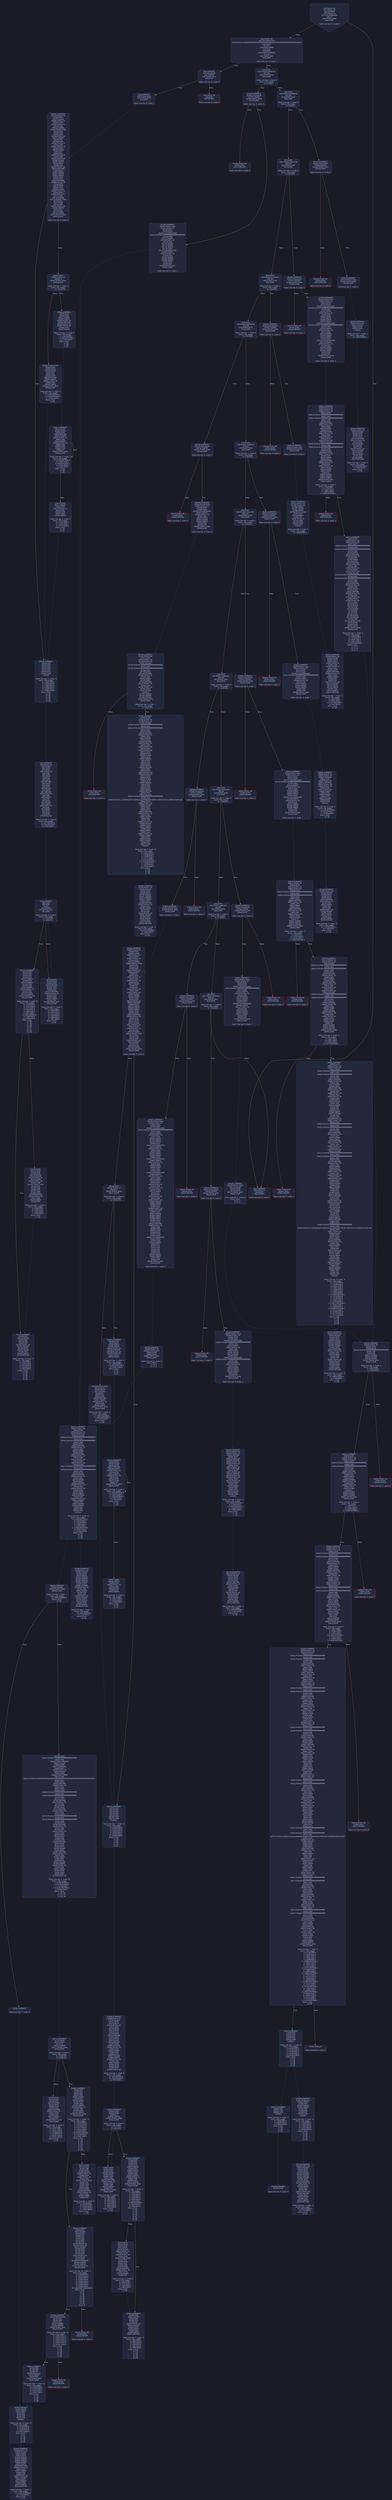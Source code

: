 digraph G {
    node [shape=box, style="filled, rounded", color="#565f89", fontcolor="#c0caf5", fontname="Helvetica", fillcolor="#24283b"];
    edge [color="#414868", fontcolor="#c0caf5", fontname="Helvetica"];
    bgcolor="#1a1b26";
    0 [ label = "[00] PUSH1 60
[02] PUSH1 40
[04] MSTORE
[05] PUSH1 04
[07] CALLDATASIZE
[08] LT
[09] PUSH2 00ba
[0c] JUMPI

Stack size req: 0, sizeΔ: 0
" shape = invhouse]
    1 [ label = "[0d] PUSH1 00
[0f] CALLDATALOAD
[10] PUSH29 0100000000000000000000000000000000000000000000000000000000
[2e] SWAP1
[2f] DIV
[30] PUSH4 ffffffff
[35] AND
[36] DUP1
[37] PUSH4 06fdde03
[3c] EQ
[3d] PUSH2 00bf
[40] JUMPI

Stack size req: 0, sizeΔ: 1
"]
    2 [ label = "[41] DUP1
[42] PUSH4 095ea7b3
[47] EQ
[48] PUSH2 014d
[4b] JUMPI

Stack size req: 1, sizeΔ: 0
Entry->Op usage:
	0->71:EQ:1
"]
    3 [ label = "[4c] DUP1
[4d] PUSH4 18160ddd
[52] EQ
[53] PUSH2 01a7
[56] JUMPI

Stack size req: 1, sizeΔ: 0
Entry->Op usage:
	0->82:EQ:1
"]
    4 [ label = "[57] DUP1
[58] PUSH4 23b872dd
[5d] EQ
[5e] PUSH2 01d0
[61] JUMPI

Stack size req: 1, sizeΔ: 0
Entry->Op usage:
	0->93:EQ:1
"]
    5 [ label = "[62] DUP1
[63] PUSH4 313ce567
[68] EQ
[69] PUSH2 0249
[6c] JUMPI

Stack size req: 1, sizeΔ: 0
Entry->Op usage:
	0->104:EQ:1
"]
    6 [ label = "[6d] DUP1
[6e] PUSH4 42966c68
[73] EQ
[74] PUSH2 0278
[77] JUMPI

Stack size req: 1, sizeΔ: 0
Entry->Op usage:
	0->115:EQ:1
"]
    7 [ label = "[78] DUP1
[79] PUSH4 70a08231
[7e] EQ
[7f] PUSH2 02b3
[82] JUMPI

Stack size req: 1, sizeΔ: 0
Entry->Op usage:
	0->126:EQ:1
"]
    8 [ label = "[83] DUP1
[84] PUSH4 79cc6790
[89] EQ
[8a] PUSH2 0300
[8d] JUMPI

Stack size req: 1, sizeΔ: 0
Entry->Op usage:
	0->137:EQ:1
"]
    9 [ label = "[8e] DUP1
[8f] PUSH4 95d89b41
[94] EQ
[95] PUSH2 035a
[98] JUMPI

Stack size req: 1, sizeΔ: 0
Entry->Op usage:
	0->148:EQ:1
"]
    10 [ label = "[99] DUP1
[9a] PUSH4 a9059cbb
[9f] EQ
[a0] PUSH2 03e8
[a3] JUMPI

Stack size req: 1, sizeΔ: 0
Entry->Op usage:
	0->159:EQ:1
"]
    11 [ label = "[a4] DUP1
[a5] PUSH4 cae9ca51
[aa] EQ
[ab] PUSH2 042a
[ae] JUMPI

Stack size req: 1, sizeΔ: 0
Entry->Op usage:
	0->170:EQ:1
"]
    12 [ label = "[af] DUP1
[b0] PUSH4 dd62ed3e
[b5] EQ
[b6] PUSH2 04c7
[b9] JUMPI

Stack size req: 1, sizeΔ: 0
Entry->Op usage:
	0->181:EQ:1
"]
    13 [ label = "[ba] JUMPDEST
[bb] PUSH1 00
[bd] DUP1
[be] REVERT

Stack size req: 0, sizeΔ: 0
" color = "red"]
    14 [ label = "[bf] JUMPDEST
[c0] CALLVALUE
[c1] ISZERO
[c2] PUSH2 00ca
[c5] JUMPI

Stack size req: 0, sizeΔ: 0
"]
    15 [ label = "[c6] PUSH1 00
[c8] DUP1
[c9] REVERT

Stack size req: 0, sizeΔ: 0
" color = "red"]
    16 [ label = "[ca] JUMPDEST
[cb] PUSH2 00d2
[ce] PUSH2 0533
[d1] JUMP

Stack size req: 0, sizeΔ: 1
"]
    17 [ label = "[d2] JUMPDEST
[d3] PUSH1 40
[d5] MLOAD
[d6] DUP1
[d7] DUP1
[d8] PUSH1 20
[da] ADD
[db] DUP3
[dc] DUP2
[dd] SUB
[de] DUP3
[df] MSTORE
[e0] DUP4
[e1] DUP2
[e2] DUP2
[e3] MLOAD
[e4] DUP2
[e5] MSTORE
[e6] PUSH1 20
[e8] ADD
[e9] SWAP2
[ea] POP
[eb] DUP1
[ec] MLOAD
[ed] SWAP1
[ee] PUSH1 20
[f0] ADD
[f1] SWAP1
[f2] DUP1
[f3] DUP4
[f4] DUP4
[f5] PUSH1 00

Stack size req: 1, sizeΔ: 9
Entry->Op usage:
	0->227:MLOAD:0
	0->236:MLOAD:0
	0->240:ADD:1
"]
    18 [ label = "[f7] JUMPDEST
[f8] DUP4
[f9] DUP2
[fa] LT
[fb] ISZERO
[fc] PUSH2 0112
[ff] JUMPI

Stack size req: 4, sizeΔ: 0
Entry->Op usage:
	0->250:LT:0
	3->250:LT:1
"]
    19 [ label = "[0100] DUP1
[0101] DUP3
[0102] ADD
[0103] MLOAD
[0104] DUP2
[0105] DUP5
[0106] ADD
[0107] MSTORE
[0108] PUSH1 20
[010a] DUP2
[010b] ADD
[010c] SWAP1
[010d] POP
[010e] PUSH2 00f7
[0111] JUMP

Stack size req: 3, sizeΔ: 0
Entry->Op usage:
	0->258:ADD:1
	0->262:ADD:1
	0->267:ADD:0
	0->269:POP:0
	1->258:ADD:0
	2->262:ADD:0
Entry->Exit:
	0->😵
"]
    20 [ label = "[0112] JUMPDEST
[0113] POP
[0114] POP
[0115] POP
[0116] POP
[0117] SWAP1
[0118] POP
[0119] SWAP1
[011a] DUP2
[011b] ADD
[011c] SWAP1
[011d] PUSH1 1f
[011f] AND
[0120] DUP1
[0121] ISZERO
[0122] PUSH2 013f
[0125] JUMPI

Stack size req: 7, sizeΔ: -5
Entry->Op usage:
	0->275:POP:0
	1->276:POP:0
	2->277:POP:0
	3->278:POP:0
	4->283:ADD:0
	4->287:AND:1
	4->289:ISZERO:0
	5->280:POP:0
	6->283:ADD:1
Entry->Exit:
	0->😵
	1->😵
	2->😵
	3->😵
	4->0
	5->😵
	6->😵
"]
    21 [ label = "[0126] DUP1
[0127] DUP3
[0128] SUB
[0129] DUP1
[012a] MLOAD
[012b] PUSH1 01
[012d] DUP4
[012e] PUSH1 20
[0130] SUB
[0131] PUSH2 0100
[0134] EXP
[0135] SUB
[0136] NOT
[0137] AND
[0138] DUP2
[0139] MSTORE
[013a] PUSH1 20
[013c] ADD
[013d] SWAP2
[013e] POP

Stack size req: 2, sizeΔ: 0
Entry->Op usage:
	0->296:SUB:1
	0->304:SUB:1
	1->296:SUB:0
	1->318:POP:0
Entry->Exit:
	1->😵
"]
    22 [ label = "[013f] JUMPDEST
[0140] POP
[0141] SWAP3
[0142] POP
[0143] POP
[0144] POP
[0145] PUSH1 40
[0147] MLOAD
[0148] DUP1
[0149] SWAP2
[014a] SUB
[014b] SWAP1
[014c] RETURN

Stack size req: 5, sizeΔ: -5
Entry->Op usage:
	0->320:POP:0
	1->330:SUB:0
	2->323:POP:0
	3->324:POP:0
	4->322:POP:0
Entry->Exit:
	0->😵
	1->😵
	2->😵
	3->😵
	4->😵
" color = "darkblue"]
    23 [ label = "[014d] JUMPDEST
[014e] CALLVALUE
[014f] ISZERO
[0150] PUSH2 0158
[0153] JUMPI

Stack size req: 0, sizeΔ: 0
"]
    24 [ label = "[0154] PUSH1 00
[0156] DUP1
[0157] REVERT

Stack size req: 0, sizeΔ: 0
" color = "red"]
    25 [ label = "[0158] JUMPDEST
[0159] PUSH2 018d
[015c] PUSH1 04
[015e] DUP1
[015f] DUP1
[0160] CALLDATALOAD
[0161] PUSH20 ffffffffffffffffffffffffffffffffffffffff
[0176] AND
[0177] SWAP1
[0178] PUSH1 20
[017a] ADD
[017b] SWAP1
[017c] SWAP2
[017d] SWAP1
[017e] DUP1
[017f] CALLDATALOAD
[0180] SWAP1
[0181] PUSH1 20
[0183] ADD
[0184] SWAP1
[0185] SWAP2
[0186] SWAP1
[0187] POP
[0188] POP
[0189] PUSH2 05d1
[018c] JUMP

Stack size req: 0, sizeΔ: 3
"]
    26 [ label = "[018d] JUMPDEST
[018e] PUSH1 40
[0190] MLOAD
[0191] DUP1
[0192] DUP3
[0193] ISZERO
[0194] ISZERO
[0195] ISZERO
[0196] ISZERO
[0197] DUP2
[0198] MSTORE
[0199] PUSH1 20
[019b] ADD
[019c] SWAP2
[019d] POP
[019e] POP
[019f] PUSH1 40
[01a1] MLOAD
[01a2] DUP1
[01a3] SWAP2
[01a4] SUB
[01a5] SWAP1
[01a6] RETURN

Stack size req: 1, sizeΔ: -1
Entry->Op usage:
	0->403:ISZERO:0
	0->413:POP:0
Entry->Exit:
	0->😵
" color = "darkblue"]
    27 [ label = "[01a7] JUMPDEST
[01a8] CALLVALUE
[01a9] ISZERO
[01aa] PUSH2 01b2
[01ad] JUMPI

Stack size req: 0, sizeΔ: 0
"]
    28 [ label = "[01ae] PUSH1 00
[01b0] DUP1
[01b1] REVERT

Stack size req: 0, sizeΔ: 0
" color = "red"]
    29 [ label = "[01b2] JUMPDEST
[01b3] PUSH2 01ba
[01b6] PUSH2 065e
[01b9] JUMP

Stack size req: 0, sizeΔ: 1
"]
    30 [ label = "[01ba] JUMPDEST
[01bb] PUSH1 40
[01bd] MLOAD
[01be] DUP1
[01bf] DUP3
[01c0] DUP2
[01c1] MSTORE
[01c2] PUSH1 20
[01c4] ADD
[01c5] SWAP2
[01c6] POP
[01c7] POP
[01c8] PUSH1 40
[01ca] MLOAD
[01cb] DUP1
[01cc] SWAP2
[01cd] SUB
[01ce] SWAP1
[01cf] RETURN

Stack size req: 1, sizeΔ: -1
Entry->Op usage:
	0->449:MSTORE:1
	0->454:POP:0
Entry->Exit:
	0->😵
" color = "darkblue"]
    31 [ label = "[01d0] JUMPDEST
[01d1] CALLVALUE
[01d2] ISZERO
[01d3] PUSH2 01db
[01d6] JUMPI

Stack size req: 0, sizeΔ: 0
"]
    32 [ label = "[01d7] PUSH1 00
[01d9] DUP1
[01da] REVERT

Stack size req: 0, sizeΔ: 0
" color = "red"]
    33 [ label = "[01db] JUMPDEST
[01dc] PUSH2 022f
[01df] PUSH1 04
[01e1] DUP1
[01e2] DUP1
[01e3] CALLDATALOAD
[01e4] PUSH20 ffffffffffffffffffffffffffffffffffffffff
[01f9] AND
[01fa] SWAP1
[01fb] PUSH1 20
[01fd] ADD
[01fe] SWAP1
[01ff] SWAP2
[0200] SWAP1
[0201] DUP1
[0202] CALLDATALOAD
[0203] PUSH20 ffffffffffffffffffffffffffffffffffffffff
[0218] AND
[0219] SWAP1
[021a] PUSH1 20
[021c] ADD
[021d] SWAP1
[021e] SWAP2
[021f] SWAP1
[0220] DUP1
[0221] CALLDATALOAD
[0222] SWAP1
[0223] PUSH1 20
[0225] ADD
[0226] SWAP1
[0227] SWAP2
[0228] SWAP1
[0229] POP
[022a] POP
[022b] PUSH2 0664
[022e] JUMP

Stack size req: 0, sizeΔ: 4
"]
    34 [ label = "[022f] JUMPDEST
[0230] PUSH1 40
[0232] MLOAD
[0233] DUP1
[0234] DUP3
[0235] ISZERO
[0236] ISZERO
[0237] ISZERO
[0238] ISZERO
[0239] DUP2
[023a] MSTORE
[023b] PUSH1 20
[023d] ADD
[023e] SWAP2
[023f] POP
[0240] POP
[0241] PUSH1 40
[0243] MLOAD
[0244] DUP1
[0245] SWAP2
[0246] SUB
[0247] SWAP1
[0248] RETURN

Stack size req: 1, sizeΔ: -1
Entry->Op usage:
	0->565:ISZERO:0
	0->575:POP:0
Entry->Exit:
	0->😵
" color = "darkblue"]
    35 [ label = "[0249] JUMPDEST
[024a] CALLVALUE
[024b] ISZERO
[024c] PUSH2 0254
[024f] JUMPI

Stack size req: 0, sizeΔ: 0
"]
    36 [ label = "[0250] PUSH1 00
[0252] DUP1
[0253] REVERT

Stack size req: 0, sizeΔ: 0
" color = "red"]
    37 [ label = "[0254] JUMPDEST
[0255] PUSH2 025c
[0258] PUSH2 0791
[025b] JUMP

Stack size req: 0, sizeΔ: 1
"]
    38 [ label = "[025c] JUMPDEST
[025d] PUSH1 40
[025f] MLOAD
[0260] DUP1
[0261] DUP3
[0262] PUSH1 ff
[0264] AND
[0265] PUSH1 ff
[0267] AND
[0268] DUP2
[0269] MSTORE
[026a] PUSH1 20
[026c] ADD
[026d] SWAP2
[026e] POP
[026f] POP
[0270] PUSH1 40
[0272] MLOAD
[0273] DUP1
[0274] SWAP2
[0275] SUB
[0276] SWAP1
[0277] RETURN

Stack size req: 1, sizeΔ: -1
Entry->Op usage:
	0->612:AND:1
	0->615:AND:1
	0->617:MSTORE:1
	0->622:POP:0
Entry->Exit:
	0->😵
" color = "darkblue"]
    39 [ label = "[0278] JUMPDEST
[0279] CALLVALUE
[027a] ISZERO
[027b] PUSH2 0283
[027e] JUMPI

Stack size req: 0, sizeΔ: 0
"]
    40 [ label = "[027f] PUSH1 00
[0281] DUP1
[0282] REVERT

Stack size req: 0, sizeΔ: 0
" color = "red"]
    41 [ label = "[0283] JUMPDEST
[0284] PUSH2 0299
[0287] PUSH1 04
[0289] DUP1
[028a] DUP1
[028b] CALLDATALOAD
[028c] SWAP1
[028d] PUSH1 20
[028f] ADD
[0290] SWAP1
[0291] SWAP2
[0292] SWAP1
[0293] POP
[0294] POP
[0295] PUSH2 07a4
[0298] JUMP

Stack size req: 0, sizeΔ: 2
"]
    42 [ label = "[0299] JUMPDEST
[029a] PUSH1 40
[029c] MLOAD
[029d] DUP1
[029e] DUP3
[029f] ISZERO
[02a0] ISZERO
[02a1] ISZERO
[02a2] ISZERO
[02a3] DUP2
[02a4] MSTORE
[02a5] PUSH1 20
[02a7] ADD
[02a8] SWAP2
[02a9] POP
[02aa] POP
[02ab] PUSH1 40
[02ad] MLOAD
[02ae] DUP1
[02af] SWAP2
[02b0] SUB
[02b1] SWAP1
[02b2] RETURN

Stack size req: 1, sizeΔ: -1
Entry->Op usage:
	0->671:ISZERO:0
	0->681:POP:0
Entry->Exit:
	0->😵
" color = "darkblue"]
    43 [ label = "[02b3] JUMPDEST
[02b4] CALLVALUE
[02b5] ISZERO
[02b6] PUSH2 02be
[02b9] JUMPI

Stack size req: 0, sizeΔ: 0
"]
    44 [ label = "[02ba] PUSH1 00
[02bc] DUP1
[02bd] REVERT

Stack size req: 0, sizeΔ: 0
" color = "red"]
    45 [ label = "[02be] JUMPDEST
[02bf] PUSH2 02ea
[02c2] PUSH1 04
[02c4] DUP1
[02c5] DUP1
[02c6] CALLDATALOAD
[02c7] PUSH20 ffffffffffffffffffffffffffffffffffffffff
[02dc] AND
[02dd] SWAP1
[02de] PUSH1 20
[02e0] ADD
[02e1] SWAP1
[02e2] SWAP2
[02e3] SWAP1
[02e4] POP
[02e5] POP
[02e6] PUSH2 08a8
[02e9] JUMP

Stack size req: 0, sizeΔ: 2
"]
    46 [ label = "[02ea] JUMPDEST
[02eb] PUSH1 40
[02ed] MLOAD
[02ee] DUP1
[02ef] DUP3
[02f0] DUP2
[02f1] MSTORE
[02f2] PUSH1 20
[02f4] ADD
[02f5] SWAP2
[02f6] POP
[02f7] POP
[02f8] PUSH1 40
[02fa] MLOAD
[02fb] DUP1
[02fc] SWAP2
[02fd] SUB
[02fe] SWAP1
[02ff] RETURN

Stack size req: 1, sizeΔ: -1
Entry->Op usage:
	0->753:MSTORE:1
	0->758:POP:0
Entry->Exit:
	0->😵
" color = "darkblue"]
    47 [ label = "[0300] JUMPDEST
[0301] CALLVALUE
[0302] ISZERO
[0303] PUSH2 030b
[0306] JUMPI

Stack size req: 0, sizeΔ: 0
"]
    48 [ label = "[0307] PUSH1 00
[0309] DUP1
[030a] REVERT

Stack size req: 0, sizeΔ: 0
" color = "red"]
    49 [ label = "[030b] JUMPDEST
[030c] PUSH2 0340
[030f] PUSH1 04
[0311] DUP1
[0312] DUP1
[0313] CALLDATALOAD
[0314] PUSH20 ffffffffffffffffffffffffffffffffffffffff
[0329] AND
[032a] SWAP1
[032b] PUSH1 20
[032d] ADD
[032e] SWAP1
[032f] SWAP2
[0330] SWAP1
[0331] DUP1
[0332] CALLDATALOAD
[0333] SWAP1
[0334] PUSH1 20
[0336] ADD
[0337] SWAP1
[0338] SWAP2
[0339] SWAP1
[033a] POP
[033b] POP
[033c] PUSH2 08c0
[033f] JUMP

Stack size req: 0, sizeΔ: 3
"]
    50 [ label = "[0340] JUMPDEST
[0341] PUSH1 40
[0343] MLOAD
[0344] DUP1
[0345] DUP3
[0346] ISZERO
[0347] ISZERO
[0348] ISZERO
[0349] ISZERO
[034a] DUP2
[034b] MSTORE
[034c] PUSH1 20
[034e] ADD
[034f] SWAP2
[0350] POP
[0351] POP
[0352] PUSH1 40
[0354] MLOAD
[0355] DUP1
[0356] SWAP2
[0357] SUB
[0358] SWAP1
[0359] RETURN

Stack size req: 1, sizeΔ: -1
Entry->Op usage:
	0->838:ISZERO:0
	0->848:POP:0
Entry->Exit:
	0->😵
" color = "darkblue"]
    51 [ label = "[035a] JUMPDEST
[035b] CALLVALUE
[035c] ISZERO
[035d] PUSH2 0365
[0360] JUMPI

Stack size req: 0, sizeΔ: 0
"]
    52 [ label = "[0361] PUSH1 00
[0363] DUP1
[0364] REVERT

Stack size req: 0, sizeΔ: 0
" color = "red"]
    53 [ label = "[0365] JUMPDEST
[0366] PUSH2 036d
[0369] PUSH2 0ada
[036c] JUMP

Stack size req: 0, sizeΔ: 1
"]
    54 [ label = "[036d] JUMPDEST
[036e] PUSH1 40
[0370] MLOAD
[0371] DUP1
[0372] DUP1
[0373] PUSH1 20
[0375] ADD
[0376] DUP3
[0377] DUP2
[0378] SUB
[0379] DUP3
[037a] MSTORE
[037b] DUP4
[037c] DUP2
[037d] DUP2
[037e] MLOAD
[037f] DUP2
[0380] MSTORE
[0381] PUSH1 20
[0383] ADD
[0384] SWAP2
[0385] POP
[0386] DUP1
[0387] MLOAD
[0388] SWAP1
[0389] PUSH1 20
[038b] ADD
[038c] SWAP1
[038d] DUP1
[038e] DUP4
[038f] DUP4
[0390] PUSH1 00

Stack size req: 1, sizeΔ: 9
Entry->Op usage:
	0->894:MLOAD:0
	0->903:MLOAD:0
	0->907:ADD:1
"]
    55 [ label = "[0392] JUMPDEST
[0393] DUP4
[0394] DUP2
[0395] LT
[0396] ISZERO
[0397] PUSH2 03ad
[039a] JUMPI

Stack size req: 4, sizeΔ: 0
Entry->Op usage:
	0->917:LT:0
	3->917:LT:1
"]
    56 [ label = "[039b] DUP1
[039c] DUP3
[039d] ADD
[039e] MLOAD
[039f] DUP2
[03a0] DUP5
[03a1] ADD
[03a2] MSTORE
[03a3] PUSH1 20
[03a5] DUP2
[03a6] ADD
[03a7] SWAP1
[03a8] POP
[03a9] PUSH2 0392
[03ac] JUMP

Stack size req: 3, sizeΔ: 0
Entry->Op usage:
	0->925:ADD:1
	0->929:ADD:1
	0->934:ADD:0
	0->936:POP:0
	1->925:ADD:0
	2->929:ADD:0
Entry->Exit:
	0->😵
"]
    57 [ label = "[03ad] JUMPDEST
[03ae] POP
[03af] POP
[03b0] POP
[03b1] POP
[03b2] SWAP1
[03b3] POP
[03b4] SWAP1
[03b5] DUP2
[03b6] ADD
[03b7] SWAP1
[03b8] PUSH1 1f
[03ba] AND
[03bb] DUP1
[03bc] ISZERO
[03bd] PUSH2 03da
[03c0] JUMPI

Stack size req: 7, sizeΔ: -5
Entry->Op usage:
	0->942:POP:0
	1->943:POP:0
	2->944:POP:0
	3->945:POP:0
	4->950:ADD:0
	4->954:AND:1
	4->956:ISZERO:0
	5->947:POP:0
	6->950:ADD:1
Entry->Exit:
	0->😵
	1->😵
	2->😵
	3->😵
	4->0
	5->😵
	6->😵
"]
    58 [ label = "[03c1] DUP1
[03c2] DUP3
[03c3] SUB
[03c4] DUP1
[03c5] MLOAD
[03c6] PUSH1 01
[03c8] DUP4
[03c9] PUSH1 20
[03cb] SUB
[03cc] PUSH2 0100
[03cf] EXP
[03d0] SUB
[03d1] NOT
[03d2] AND
[03d3] DUP2
[03d4] MSTORE
[03d5] PUSH1 20
[03d7] ADD
[03d8] SWAP2
[03d9] POP

Stack size req: 2, sizeΔ: 0
Entry->Op usage:
	0->963:SUB:1
	0->971:SUB:1
	1->963:SUB:0
	1->985:POP:0
Entry->Exit:
	1->😵
"]
    59 [ label = "[03da] JUMPDEST
[03db] POP
[03dc] SWAP3
[03dd] POP
[03de] POP
[03df] POP
[03e0] PUSH1 40
[03e2] MLOAD
[03e3] DUP1
[03e4] SWAP2
[03e5] SUB
[03e6] SWAP1
[03e7] RETURN

Stack size req: 5, sizeΔ: -5
Entry->Op usage:
	0->987:POP:0
	1->997:SUB:0
	2->990:POP:0
	3->991:POP:0
	4->989:POP:0
Entry->Exit:
	0->😵
	1->😵
	2->😵
	3->😵
	4->😵
" color = "darkblue"]
    60 [ label = "[03e8] JUMPDEST
[03e9] CALLVALUE
[03ea] ISZERO
[03eb] PUSH2 03f3
[03ee] JUMPI

Stack size req: 0, sizeΔ: 0
"]
    61 [ label = "[03ef] PUSH1 00
[03f1] DUP1
[03f2] REVERT

Stack size req: 0, sizeΔ: 0
" color = "red"]
    62 [ label = "[03f3] JUMPDEST
[03f4] PUSH2 0428
[03f7] PUSH1 04
[03f9] DUP1
[03fa] DUP1
[03fb] CALLDATALOAD
[03fc] PUSH20 ffffffffffffffffffffffffffffffffffffffff
[0411] AND
[0412] SWAP1
[0413] PUSH1 20
[0415] ADD
[0416] SWAP1
[0417] SWAP2
[0418] SWAP1
[0419] DUP1
[041a] CALLDATALOAD
[041b] SWAP1
[041c] PUSH1 20
[041e] ADD
[041f] SWAP1
[0420] SWAP2
[0421] SWAP1
[0422] POP
[0423] POP
[0424] PUSH2 0b78
[0427] JUMP

Stack size req: 0, sizeΔ: 3
"]
    63 [ label = "[0428] JUMPDEST
[0429] STOP

Stack size req: 0, sizeΔ: 0
" color = "darkblue"]
    64 [ label = "[042a] JUMPDEST
[042b] CALLVALUE
[042c] ISZERO
[042d] PUSH2 0435
[0430] JUMPI

Stack size req: 0, sizeΔ: 0
"]
    65 [ label = "[0431] PUSH1 00
[0433] DUP1
[0434] REVERT

Stack size req: 0, sizeΔ: 0
" color = "red"]
    66 [ label = "[0435] JUMPDEST
[0436] PUSH2 04ad
[0439] PUSH1 04
[043b] DUP1
[043c] DUP1
[043d] CALLDATALOAD
[043e] PUSH20 ffffffffffffffffffffffffffffffffffffffff
[0453] AND
[0454] SWAP1
[0455] PUSH1 20
[0457] ADD
[0458] SWAP1
[0459] SWAP2
[045a] SWAP1
[045b] DUP1
[045c] CALLDATALOAD
[045d] SWAP1
[045e] PUSH1 20
[0460] ADD
[0461] SWAP1
[0462] SWAP2
[0463] SWAP1
[0464] DUP1
[0465] CALLDATALOAD
[0466] SWAP1
[0467] PUSH1 20
[0469] ADD
[046a] SWAP1
[046b] DUP3
[046c] ADD
[046d] DUP1
[046e] CALLDATALOAD
[046f] SWAP1
[0470] PUSH1 20
[0472] ADD
[0473] SWAP1
[0474] DUP1
[0475] DUP1
[0476] PUSH1 1f
[0478] ADD
[0479] PUSH1 20
[047b] DUP1
[047c] SWAP2
[047d] DIV
[047e] MUL
[047f] PUSH1 20
[0481] ADD
[0482] PUSH1 40
[0484] MLOAD
[0485] SWAP1
[0486] DUP2
[0487] ADD
[0488] PUSH1 40
[048a] MSTORE
[048b] DUP1
[048c] SWAP4
[048d] SWAP3
[048e] SWAP2
[048f] SWAP1
[0490] DUP2
[0491] DUP2
[0492] MSTORE
[0493] PUSH1 20
[0495] ADD
[0496] DUP4
[0497] DUP4
[0498] DUP1
[0499] DUP3
[049a] DUP5
[049b] CALLDATACOPY
[049c] DUP3
[049d] ADD
[049e] SWAP2
[049f] POP
[04a0] POP
[04a1] POP
[04a2] POP
[04a3] POP
[04a4] POP
[04a5] SWAP2
[04a6] SWAP1
[04a7] POP
[04a8] POP
[04a9] PUSH2 0b87
[04ac] JUMP

Stack size req: 0, sizeΔ: 4
"]
    67 [ label = "[04ad] JUMPDEST
[04ae] PUSH1 40
[04b0] MLOAD
[04b1] DUP1
[04b2] DUP3
[04b3] ISZERO
[04b4] ISZERO
[04b5] ISZERO
[04b6] ISZERO
[04b7] DUP2
[04b8] MSTORE
[04b9] PUSH1 20
[04bb] ADD
[04bc] SWAP2
[04bd] POP
[04be] POP
[04bf] PUSH1 40
[04c1] MLOAD
[04c2] DUP1
[04c3] SWAP2
[04c4] SUB
[04c5] SWAP1
[04c6] RETURN

Stack size req: 1, sizeΔ: -1
Entry->Op usage:
	0->1203:ISZERO:0
	0->1213:POP:0
Entry->Exit:
	0->😵
" color = "darkblue"]
    68 [ label = "[04c7] JUMPDEST
[04c8] CALLVALUE
[04c9] ISZERO
[04ca] PUSH2 04d2
[04cd] JUMPI

Stack size req: 0, sizeΔ: 0
"]
    69 [ label = "[04ce] PUSH1 00
[04d0] DUP1
[04d1] REVERT

Stack size req: 0, sizeΔ: 0
" color = "red"]
    70 [ label = "[04d2] JUMPDEST
[04d3] PUSH2 051d
[04d6] PUSH1 04
[04d8] DUP1
[04d9] DUP1
[04da] CALLDATALOAD
[04db] PUSH20 ffffffffffffffffffffffffffffffffffffffff
[04f0] AND
[04f1] SWAP1
[04f2] PUSH1 20
[04f4] ADD
[04f5] SWAP1
[04f6] SWAP2
[04f7] SWAP1
[04f8] DUP1
[04f9] CALLDATALOAD
[04fa] PUSH20 ffffffffffffffffffffffffffffffffffffffff
[050f] AND
[0510] SWAP1
[0511] PUSH1 20
[0513] ADD
[0514] SWAP1
[0515] SWAP2
[0516] SWAP1
[0517] POP
[0518] POP
[0519] PUSH2 0d00
[051c] JUMP

Stack size req: 0, sizeΔ: 3
"]
    71 [ label = "[051d] JUMPDEST
[051e] PUSH1 40
[0520] MLOAD
[0521] DUP1
[0522] DUP3
[0523] DUP2
[0524] MSTORE
[0525] PUSH1 20
[0527] ADD
[0528] SWAP2
[0529] POP
[052a] POP
[052b] PUSH1 40
[052d] MLOAD
[052e] DUP1
[052f] SWAP2
[0530] SUB
[0531] SWAP1
[0532] RETURN

Stack size req: 1, sizeΔ: -1
Entry->Op usage:
	0->1316:MSTORE:1
	0->1321:POP:0
Entry->Exit:
	0->😵
" color = "darkblue"]
    72 [ label = "[0533] JUMPDEST
[0534] PUSH1 00
[0536] DUP1
[0537] SLOAD
[0538] PUSH1 01
[053a] DUP2
[053b] PUSH1 01
[053d] AND
[053e] ISZERO
[053f] PUSH2 0100
[0542] MUL
[0543] SUB
[0544] AND
[0545] PUSH1 02
[0547] SWAP1
[0548] DIV
[0549] DUP1
[054a] PUSH1 1f
[054c] ADD
[054d] PUSH1 20
[054f] DUP1
[0550] SWAP2
[0551] DIV
[0552] MUL
[0553] PUSH1 20
[0555] ADD
[0556] PUSH1 40
[0558] MLOAD
[0559] SWAP1
[055a] DUP2
[055b] ADD
[055c] PUSH1 40
[055e] MSTORE
[055f] DUP1
[0560] SWAP3
[0561] SWAP2
[0562] SWAP1
[0563] DUP2
[0564] DUP2
[0565] MSTORE
[0566] PUSH1 20
[0568] ADD
[0569] DUP3
[056a] DUP1
[056b] SLOAD
[056c] PUSH1 01
[056e] DUP2
[056f] PUSH1 01
[0571] AND
[0572] ISZERO
[0573] PUSH2 0100
[0576] MUL
[0577] SUB
[0578] AND
[0579] PUSH1 02
[057b] SWAP1
[057c] DIV
[057d] DUP1
[057e] ISZERO
[057f] PUSH2 05c9
[0582] JUMPI

Stack size req: 0, sizeΔ: 6
"]
    73 [ label = "[0583] DUP1
[0584] PUSH1 1f
[0586] LT
[0587] PUSH2 059e
[058a] JUMPI

Stack size req: 1, sizeΔ: 0
Entry->Op usage:
	0->1414:LT:1
"]
    74 [ label = "[058b] PUSH2 0100
[058e] DUP1
[058f] DUP4
[0590] SLOAD
[0591] DIV
[0592] MUL
[0593] DUP4
[0594] MSTORE
[0595] SWAP2
[0596] PUSH1 20
[0598] ADD
[0599] SWAP2
[059a] PUSH2 05c9
[059d] JUMP

Stack size req: 3, sizeΔ: 0
Entry->Op usage:
	1->1424:SLOAD:0
	2->1428:MSTORE:0
	2->1432:ADD:1
Entry->Exit:
	2->😵
"]
    75 [ label = "[059e] JUMPDEST
[059f] DUP3
[05a0] ADD
[05a1] SWAP2
[05a2] SWAP1
[05a3] PUSH1 00
[05a5] MSTORE
[05a6] PUSH1 20
[05a8] PUSH1 00
[05aa] SHA3
[05ab] SWAP1

Stack size req: 3, sizeΔ: 0
Entry->Op usage:
	0->1440:ADD:1
	1->1445:MSTORE:1
	2->1440:ADD:0
Entry->Exit:
	0->😵
	1->😵
	2->0
"]
    76 [ label = "[05ac] JUMPDEST
[05ad] DUP2
[05ae] SLOAD
[05af] DUP2
[05b0] MSTORE
[05b1] SWAP1
[05b2] PUSH1 01
[05b4] ADD
[05b5] SWAP1
[05b6] PUSH1 20
[05b8] ADD
[05b9] DUP1
[05ba] DUP4
[05bb] GT
[05bc] PUSH2 05ac
[05bf] JUMPI

Stack size req: 3, sizeΔ: 0
Entry->Op usage:
	0->1456:MSTORE:0
	0->1464:ADD:1
	1->1454:SLOAD:0
	1->1460:ADD:1
	2->1467:GT:0
Entry->Exit:
	0->😵
	1->😵
"]
    77 [ label = "[05c0] DUP3
[05c1] SWAP1
[05c2] SUB
[05c3] PUSH1 1f
[05c5] AND
[05c6] DUP3
[05c7] ADD
[05c8] SWAP2

Stack size req: 3, sizeΔ: 0
Entry->Op usage:
	0->1474:SUB:0
	2->1474:SUB:1
	2->1479:ADD:0
Entry->Exit:
	0->😵
	2->0
"]
    78 [ label = "[05c9] JUMPDEST
[05ca] POP
[05cb] POP
[05cc] POP
[05cd] POP
[05ce] POP
[05cf] DUP2
[05d0] JUMP
Indirect!

Stack size req: 7, sizeΔ: -5
Entry->Op usage:
	0->1482:POP:0
	1->1483:POP:0
	2->1484:POP:0
	3->1485:POP:0
	4->1486:POP:0
	6->1488:JUMP:0
Entry->Exit:
	0->😵
	1->😵
	2->😵
	3->😵
	4->😵
" color = "teal"]
    79 [ label = "[05d1] JUMPDEST
[05d2] PUSH1 00
[05d4] DUP2
[05d5] PUSH1 05
[05d7] PUSH1 00
[05d9] CALLER
[05da] PUSH20 ffffffffffffffffffffffffffffffffffffffff
[05ef] AND
[05f0] PUSH20 ffffffffffffffffffffffffffffffffffffffff
[0605] AND
[0606] DUP2
[0607] MSTORE
[0608] PUSH1 20
[060a] ADD
[060b] SWAP1
[060c] DUP2
[060d] MSTORE
[060e] PUSH1 20
[0610] ADD
[0611] PUSH1 00
[0613] SHA3
[0614] PUSH1 00
[0616] DUP6
[0617] PUSH20 ffffffffffffffffffffffffffffffffffffffff
[062c] AND
[062d] PUSH20 ffffffffffffffffffffffffffffffffffffffff
[0642] AND
[0643] DUP2
[0644] MSTORE
[0645] PUSH1 20
[0647] ADD
[0648] SWAP1
[0649] DUP2
[064a] MSTORE
[064b] PUSH1 20
[064d] ADD
[064e] PUSH1 00
[0650] SHA3
[0651] DUP2
[0652] SWAP1
[0653] SSTORE
[0654] POP
[0655] PUSH1 01
[0657] SWAP1
[0658] POP
[0659] SWAP3
[065a] SWAP2
[065b] POP
[065c] POP
[065d] JUMP
Indirect!

Stack size req: 3, sizeΔ: -2
Entry->Op usage:
	0->1619:SSTORE:1
	0->1620:POP:0
	0->1628:POP:0
	1->1580:AND:1
	1->1602:AND:1
	1->1604:MSTORE:1
	1->1627:POP:0
	2->1629:JUMP:0
Entry->Exit:
	0->😵
	1->😵
	2->😵
" color = "teal"]
    80 [ label = "[065e] JUMPDEST
[065f] PUSH1 03
[0661] SLOAD
[0662] DUP2
[0663] JUMP
Indirect!

Stack size req: 1, sizeΔ: 1
Entry->Op usage:
	0->1635:JUMP:0
" color = "teal"]
    81 [ label = "[0664] JUMPDEST
[0665] PUSH1 00
[0667] PUSH1 05
[0669] PUSH1 00
[066b] DUP6
[066c] PUSH20 ffffffffffffffffffffffffffffffffffffffff
[0681] AND
[0682] PUSH20 ffffffffffffffffffffffffffffffffffffffff
[0697] AND
[0698] DUP2
[0699] MSTORE
[069a] PUSH1 20
[069c] ADD
[069d] SWAP1
[069e] DUP2
[069f] MSTORE
[06a0] PUSH1 20
[06a2] ADD
[06a3] PUSH1 00
[06a5] SHA3
[06a6] PUSH1 00
[06a8] CALLER
[06a9] PUSH20 ffffffffffffffffffffffffffffffffffffffff
[06be] AND
[06bf] PUSH20 ffffffffffffffffffffffffffffffffffffffff
[06d4] AND
[06d5] DUP2
[06d6] MSTORE
[06d7] PUSH1 20
[06d9] ADD
[06da] SWAP1
[06db] DUP2
[06dc] MSTORE
[06dd] PUSH1 20
[06df] ADD
[06e0] PUSH1 00
[06e2] SHA3
[06e3] SLOAD
[06e4] DUP3
[06e5] GT
[06e6] ISZERO
[06e7] ISZERO
[06e8] ISZERO
[06e9] PUSH2 06f1
[06ec] JUMPI

Stack size req: 3, sizeΔ: 1
Entry->Op usage:
	0->1765:GT:0
	2->1665:AND:1
	2->1687:AND:1
	2->1689:MSTORE:1
"]
    82 [ label = "[06ed] PUSH1 00
[06ef] DUP1
[06f0] REVERT

Stack size req: 0, sizeΔ: 0
" color = "red"]
    83 [ label = "[06f1] JUMPDEST
[06f2] DUP2
[06f3] PUSH1 05
[06f5] PUSH1 00
[06f7] DUP7
[06f8] PUSH20 ffffffffffffffffffffffffffffffffffffffff
[070d] AND
[070e] PUSH20 ffffffffffffffffffffffffffffffffffffffff
[0723] AND
[0724] DUP2
[0725] MSTORE
[0726] PUSH1 20
[0728] ADD
[0729] SWAP1
[072a] DUP2
[072b] MSTORE
[072c] PUSH1 20
[072e] ADD
[072f] PUSH1 00
[0731] SHA3
[0732] PUSH1 00
[0734] CALLER
[0735] PUSH20 ffffffffffffffffffffffffffffffffffffffff
[074a] AND
[074b] PUSH20 ffffffffffffffffffffffffffffffffffffffff
[0760] AND
[0761] DUP2
[0762] MSTORE
[0763] PUSH1 20
[0765] ADD
[0766] SWAP1
[0767] DUP2
[0768] MSTORE
[0769] PUSH1 20
[076b] ADD
[076c] PUSH1 00
[076e] SHA3
[076f] PUSH1 00
[0771] DUP3
[0772] DUP3
[0773] SLOAD
[0774] SUB
[0775] SWAP3
[0776] POP
[0777] POP
[0778] DUP2
[0779] SWAP1
[077a] SSTORE
[077b] POP
[077c] PUSH2 0786
[077f] DUP5
[0780] DUP5
[0781] DUP5
[0782] PUSH2 0d25
[0785] JUMP

Stack size req: 4, sizeΔ: 4
Entry->Op usage:
	1->1908:SUB:1
	1->1910:POP:0
	3->1805:AND:1
	3->1827:AND:1
	3->1829:MSTORE:1
Entry->Exit:
	1->0, 5
	2->1, 6
	3->2, 7
"]
    84 [ label = "[0786] JUMPDEST
[0787] PUSH1 01
[0789] SWAP1
[078a] POP
[078b] SWAP4
[078c] SWAP3
[078d] POP
[078e] POP
[078f] POP
[0790] JUMP
Indirect!

Stack size req: 5, sizeΔ: -4
Entry->Op usage:
	0->1930:POP:0
	1->1934:POP:0
	2->1935:POP:0
	3->1933:POP:0
	4->1936:JUMP:0
Entry->Exit:
	0->😵
	1->😵
	2->😵
	3->😵
	4->😵
" color = "teal"]
    85 [ label = "[0791] JUMPDEST
[0792] PUSH1 02
[0794] PUSH1 00
[0796] SWAP1
[0797] SLOAD
[0798] SWAP1
[0799] PUSH2 0100
[079c] EXP
[079d] SWAP1
[079e] DIV
[079f] PUSH1 ff
[07a1] AND
[07a2] DUP2
[07a3] JUMP
Indirect!

Stack size req: 1, sizeΔ: 1
Entry->Op usage:
	0->1955:JUMP:0
" color = "teal"]
    86 [ label = "[07a4] JUMPDEST
[07a5] PUSH1 00
[07a7] DUP2
[07a8] PUSH1 04
[07aa] PUSH1 00
[07ac] CALLER
[07ad] PUSH20 ffffffffffffffffffffffffffffffffffffffff
[07c2] AND
[07c3] PUSH20 ffffffffffffffffffffffffffffffffffffffff
[07d8] AND
[07d9] DUP2
[07da] MSTORE
[07db] PUSH1 20
[07dd] ADD
[07de] SWAP1
[07df] DUP2
[07e0] MSTORE
[07e1] PUSH1 20
[07e3] ADD
[07e4] PUSH1 00
[07e6] SHA3
[07e7] SLOAD
[07e8] LT
[07e9] ISZERO
[07ea] ISZERO
[07eb] ISZERO
[07ec] PUSH2 07f4
[07ef] JUMPI

Stack size req: 1, sizeΔ: 1
Entry->Op usage:
	0->2024:LT:1
"]
    87 [ label = "[07f0] PUSH1 00
[07f2] DUP1
[07f3] REVERT

Stack size req: 0, sizeΔ: 0
" color = "red"]
    88 [ label = "[07f4] JUMPDEST
[07f5] DUP2
[07f6] PUSH1 04
[07f8] PUSH1 00
[07fa] CALLER
[07fb] PUSH20 ffffffffffffffffffffffffffffffffffffffff
[0810] AND
[0811] PUSH20 ffffffffffffffffffffffffffffffffffffffff
[0826] AND
[0827] DUP2
[0828] MSTORE
[0829] PUSH1 20
[082b] ADD
[082c] SWAP1
[082d] DUP2
[082e] MSTORE
[082f] PUSH1 20
[0831] ADD
[0832] PUSH1 00
[0834] SHA3
[0835] PUSH1 00
[0837] DUP3
[0838] DUP3
[0839] SLOAD
[083a] SUB
[083b] SWAP3
[083c] POP
[083d] POP
[083e] DUP2
[083f] SWAP1
[0840] SSTORE
[0841] POP
[0842] DUP2
[0843] PUSH1 03
[0845] PUSH1 00
[0847] DUP3
[0848] DUP3
[0849] SLOAD
[084a] SUB
[084b] SWAP3
[084c] POP
[084d] POP
[084e] DUP2
[084f] SWAP1
[0850] SSTORE
[0851] POP
[0852] CALLER
[0853] PUSH20 ffffffffffffffffffffffffffffffffffffffff
[0868] AND
[0869] PUSH32 cc16f5dbb4873280815c1ee09dbd06736cffcc184412cf7a71a0fdb75d397ca5
[088a] DUP4
[088b] PUSH1 40
[088d] MLOAD
[088e] DUP1
[088f] DUP3
[0890] DUP2
[0891] MSTORE
[0892] PUSH1 20
[0894] ADD
[0895] SWAP2
[0896] POP
[0897] POP
[0898] PUSH1 40
[089a] MLOAD
[089b] DUP1
[089c] SWAP2
[089d] SUB
[089e] SWAP1
[089f] LOG2
[08a0] PUSH1 01
[08a2] SWAP1
[08a3] POP
[08a4] SWAP2
[08a5] SWAP1
[08a6] POP
[08a7] JUMP
Indirect!

Stack size req: 3, sizeΔ: -2
Entry->Op usage:
	0->2211:POP:0
	1->2106:SUB:1
	1->2108:POP:0
	1->2122:SUB:1
	1->2124:POP:0
	1->2193:MSTORE:1
	1->2198:POP:0
	1->2214:POP:0
	2->2215:JUMP:0
Entry->Exit:
	0->😵
	1->😵
	2->😵
" color = "teal"]
    89 [ label = "[08a8] JUMPDEST
[08a9] PUSH1 04
[08ab] PUSH1 20
[08ad] MSTORE
[08ae] DUP1
[08af] PUSH1 00
[08b1] MSTORE
[08b2] PUSH1 40
[08b4] PUSH1 00
[08b6] SHA3
[08b7] PUSH1 00
[08b9] SWAP2
[08ba] POP
[08bb] SWAP1
[08bc] POP
[08bd] SLOAD
[08be] DUP2
[08bf] JUMP
Indirect!

Stack size req: 2, sizeΔ: 0
Entry->Op usage:
	0->2225:MSTORE:1
	0->2234:POP:0
	1->2239:JUMP:0
Entry->Exit:
	0->😵
" color = "teal"]
    90 [ label = "[08c0] JUMPDEST
[08c1] PUSH1 00
[08c3] DUP2
[08c4] PUSH1 04
[08c6] PUSH1 00
[08c8] DUP6
[08c9] PUSH20 ffffffffffffffffffffffffffffffffffffffff
[08de] AND
[08df] PUSH20 ffffffffffffffffffffffffffffffffffffffff
[08f4] AND
[08f5] DUP2
[08f6] MSTORE
[08f7] PUSH1 20
[08f9] ADD
[08fa] SWAP1
[08fb] DUP2
[08fc] MSTORE
[08fd] PUSH1 20
[08ff] ADD
[0900] PUSH1 00
[0902] SHA3
[0903] SLOAD
[0904] LT
[0905] ISZERO
[0906] ISZERO
[0907] ISZERO
[0908] PUSH2 0910
[090b] JUMPI

Stack size req: 2, sizeΔ: 1
Entry->Op usage:
	0->2308:LT:1
	1->2270:AND:1
	1->2292:AND:1
	1->2294:MSTORE:1
"]
    91 [ label = "[090c] PUSH1 00
[090e] DUP1
[090f] REVERT

Stack size req: 0, sizeΔ: 0
" color = "red"]
    92 [ label = "[0910] JUMPDEST
[0911] PUSH1 05
[0913] PUSH1 00
[0915] DUP5
[0916] PUSH20 ffffffffffffffffffffffffffffffffffffffff
[092b] AND
[092c] PUSH20 ffffffffffffffffffffffffffffffffffffffff
[0941] AND
[0942] DUP2
[0943] MSTORE
[0944] PUSH1 20
[0946] ADD
[0947] SWAP1
[0948] DUP2
[0949] MSTORE
[094a] PUSH1 20
[094c] ADD
[094d] PUSH1 00
[094f] SHA3
[0950] PUSH1 00
[0952] CALLER
[0953] PUSH20 ffffffffffffffffffffffffffffffffffffffff
[0968] AND
[0969] PUSH20 ffffffffffffffffffffffffffffffffffffffff
[097e] AND
[097f] DUP2
[0980] MSTORE
[0981] PUSH1 20
[0983] ADD
[0984] SWAP1
[0985] DUP2
[0986] MSTORE
[0987] PUSH1 20
[0989] ADD
[098a] PUSH1 00
[098c] SHA3
[098d] SLOAD
[098e] DUP3
[098f] GT
[0990] ISZERO
[0991] ISZERO
[0992] ISZERO
[0993] PUSH2 099b
[0996] JUMPI

Stack size req: 3, sizeΔ: 0
Entry->Op usage:
	1->2447:GT:0
	2->2347:AND:1
	2->2369:AND:1
	2->2371:MSTORE:1
"]
    93 [ label = "[0997] PUSH1 00
[0999] DUP1
[099a] REVERT

Stack size req: 0, sizeΔ: 0
" color = "red"]
    94 [ label = "[099b] JUMPDEST
[099c] DUP2
[099d] PUSH1 04
[099f] PUSH1 00
[09a1] DUP6
[09a2] PUSH20 ffffffffffffffffffffffffffffffffffffffff
[09b7] AND
[09b8] PUSH20 ffffffffffffffffffffffffffffffffffffffff
[09cd] AND
[09ce] DUP2
[09cf] MSTORE
[09d0] PUSH1 20
[09d2] ADD
[09d3] SWAP1
[09d4] DUP2
[09d5] MSTORE
[09d6] PUSH1 20
[09d8] ADD
[09d9] PUSH1 00
[09db] SHA3
[09dc] PUSH1 00
[09de] DUP3
[09df] DUP3
[09e0] SLOAD
[09e1] SUB
[09e2] SWAP3
[09e3] POP
[09e4] POP
[09e5] DUP2
[09e6] SWAP1
[09e7] SSTORE
[09e8] POP
[09e9] DUP2
[09ea] PUSH1 05
[09ec] PUSH1 00
[09ee] DUP6
[09ef] PUSH20 ffffffffffffffffffffffffffffffffffffffff
[0a04] AND
[0a05] PUSH20 ffffffffffffffffffffffffffffffffffffffff
[0a1a] AND
[0a1b] DUP2
[0a1c] MSTORE
[0a1d] PUSH1 20
[0a1f] ADD
[0a20] SWAP1
[0a21] DUP2
[0a22] MSTORE
[0a23] PUSH1 20
[0a25] ADD
[0a26] PUSH1 00
[0a28] SHA3
[0a29] PUSH1 00
[0a2b] CALLER
[0a2c] PUSH20 ffffffffffffffffffffffffffffffffffffffff
[0a41] AND
[0a42] PUSH20 ffffffffffffffffffffffffffffffffffffffff
[0a57] AND
[0a58] DUP2
[0a59] MSTORE
[0a5a] PUSH1 20
[0a5c] ADD
[0a5d] SWAP1
[0a5e] DUP2
[0a5f] MSTORE
[0a60] PUSH1 20
[0a62] ADD
[0a63] PUSH1 00
[0a65] SHA3
[0a66] PUSH1 00
[0a68] DUP3
[0a69] DUP3
[0a6a] SLOAD
[0a6b] SUB
[0a6c] SWAP3
[0a6d] POP
[0a6e] POP
[0a6f] DUP2
[0a70] SWAP1
[0a71] SSTORE
[0a72] POP
[0a73] DUP2
[0a74] PUSH1 03
[0a76] PUSH1 00
[0a78] DUP3
[0a79] DUP3
[0a7a] SLOAD
[0a7b] SUB
[0a7c] SWAP3
[0a7d] POP
[0a7e] POP
[0a7f] DUP2
[0a80] SWAP1
[0a81] SSTORE
[0a82] POP
[0a83] DUP3
[0a84] PUSH20 ffffffffffffffffffffffffffffffffffffffff
[0a99] AND
[0a9a] PUSH32 cc16f5dbb4873280815c1ee09dbd06736cffcc184412cf7a71a0fdb75d397ca5
[0abb] DUP4
[0abc] PUSH1 40
[0abe] MLOAD
[0abf] DUP1
[0ac0] DUP3
[0ac1] DUP2
[0ac2] MSTORE
[0ac3] PUSH1 20
[0ac5] ADD
[0ac6] SWAP2
[0ac7] POP
[0ac8] POP
[0ac9] PUSH1 40
[0acb] MLOAD
[0acc] DUP1
[0acd] SWAP2
[0ace] SUB
[0acf] SWAP1
[0ad0] LOG2
[0ad1] PUSH1 01
[0ad3] SWAP1
[0ad4] POP
[0ad5] SWAP3
[0ad6] SWAP2
[0ad7] POP
[0ad8] POP
[0ad9] JUMP
Indirect!

Stack size req: 4, sizeΔ: -3
Entry->Op usage:
	0->2772:POP:0
	1->2529:SUB:1
	1->2531:POP:0
	1->2667:SUB:1
	1->2669:POP:0
	1->2683:SUB:1
	1->2685:POP:0
	1->2754:MSTORE:1
	1->2759:POP:0
	1->2776:POP:0
	2->2487:AND:1
	2->2509:AND:1
	2->2511:MSTORE:1
	2->2564:AND:1
	2->2586:AND:1
	2->2588:MSTORE:1
	2->2713:AND:1
	2->2768:LOG2:3
	2->2775:POP:0
	3->2777:JUMP:0
Entry->Exit:
	0->😵
	1->😵
	2->😵
	3->😵
" color = "teal"]
    95 [ label = "[0ada] JUMPDEST
[0adb] PUSH1 01
[0add] DUP1
[0ade] SLOAD
[0adf] PUSH1 01
[0ae1] DUP2
[0ae2] PUSH1 01
[0ae4] AND
[0ae5] ISZERO
[0ae6] PUSH2 0100
[0ae9] MUL
[0aea] SUB
[0aeb] AND
[0aec] PUSH1 02
[0aee] SWAP1
[0aef] DIV
[0af0] DUP1
[0af1] PUSH1 1f
[0af3] ADD
[0af4] PUSH1 20
[0af6] DUP1
[0af7] SWAP2
[0af8] DIV
[0af9] MUL
[0afa] PUSH1 20
[0afc] ADD
[0afd] PUSH1 40
[0aff] MLOAD
[0b00] SWAP1
[0b01] DUP2
[0b02] ADD
[0b03] PUSH1 40
[0b05] MSTORE
[0b06] DUP1
[0b07] SWAP3
[0b08] SWAP2
[0b09] SWAP1
[0b0a] DUP2
[0b0b] DUP2
[0b0c] MSTORE
[0b0d] PUSH1 20
[0b0f] ADD
[0b10] DUP3
[0b11] DUP1
[0b12] SLOAD
[0b13] PUSH1 01
[0b15] DUP2
[0b16] PUSH1 01
[0b18] AND
[0b19] ISZERO
[0b1a] PUSH2 0100
[0b1d] MUL
[0b1e] SUB
[0b1f] AND
[0b20] PUSH1 02
[0b22] SWAP1
[0b23] DIV
[0b24] DUP1
[0b25] ISZERO
[0b26] PUSH2 0b70
[0b29] JUMPI

Stack size req: 0, sizeΔ: 6
"]
    96 [ label = "[0b2a] DUP1
[0b2b] PUSH1 1f
[0b2d] LT
[0b2e] PUSH2 0b45
[0b31] JUMPI

Stack size req: 1, sizeΔ: 0
Entry->Op usage:
	0->2861:LT:1
"]
    97 [ label = "[0b32] PUSH2 0100
[0b35] DUP1
[0b36] DUP4
[0b37] SLOAD
[0b38] DIV
[0b39] MUL
[0b3a] DUP4
[0b3b] MSTORE
[0b3c] SWAP2
[0b3d] PUSH1 20
[0b3f] ADD
[0b40] SWAP2
[0b41] PUSH2 0b70
[0b44] JUMP

Stack size req: 3, sizeΔ: 0
Entry->Op usage:
	1->2871:SLOAD:0
	2->2875:MSTORE:0
	2->2879:ADD:1
Entry->Exit:
	2->😵
"]
    98 [ label = "[0b45] JUMPDEST
[0b46] DUP3
[0b47] ADD
[0b48] SWAP2
[0b49] SWAP1
[0b4a] PUSH1 00
[0b4c] MSTORE
[0b4d] PUSH1 20
[0b4f] PUSH1 00
[0b51] SHA3
[0b52] SWAP1

Stack size req: 3, sizeΔ: 0
Entry->Op usage:
	0->2887:ADD:1
	1->2892:MSTORE:1
	2->2887:ADD:0
Entry->Exit:
	0->😵
	1->😵
	2->0
"]
    99 [ label = "[0b53] JUMPDEST
[0b54] DUP2
[0b55] SLOAD
[0b56] DUP2
[0b57] MSTORE
[0b58] SWAP1
[0b59] PUSH1 01
[0b5b] ADD
[0b5c] SWAP1
[0b5d] PUSH1 20
[0b5f] ADD
[0b60] DUP1
[0b61] DUP4
[0b62] GT
[0b63] PUSH2 0b53
[0b66] JUMPI

Stack size req: 3, sizeΔ: 0
Entry->Op usage:
	0->2903:MSTORE:0
	0->2911:ADD:1
	1->2901:SLOAD:0
	1->2907:ADD:1
	2->2914:GT:0
Entry->Exit:
	0->😵
	1->😵
"]
    100 [ label = "[0b67] DUP3
[0b68] SWAP1
[0b69] SUB
[0b6a] PUSH1 1f
[0b6c] AND
[0b6d] DUP3
[0b6e] ADD
[0b6f] SWAP2

Stack size req: 3, sizeΔ: 0
Entry->Op usage:
	0->2921:SUB:0
	2->2921:SUB:1
	2->2926:ADD:0
Entry->Exit:
	0->😵
	2->0
"]
    101 [ label = "[0b70] JUMPDEST
[0b71] POP
[0b72] POP
[0b73] POP
[0b74] POP
[0b75] POP
[0b76] DUP2
[0b77] JUMP
Indirect!

Stack size req: 7, sizeΔ: -5
Entry->Op usage:
	0->2929:POP:0
	1->2930:POP:0
	2->2931:POP:0
	3->2932:POP:0
	4->2933:POP:0
	6->2935:JUMP:0
Entry->Exit:
	0->😵
	1->😵
	2->😵
	3->😵
	4->😵
" color = "teal"]
    102 [ label = "[0b78] JUMPDEST
[0b79] PUSH2 0b83
[0b7c] CALLER
[0b7d] DUP4
[0b7e] DUP4
[0b7f] PUSH2 0d25
[0b82] JUMP

Stack size req: 2, sizeΔ: 4
Entry->Exit:
	0->0, 4
	1->1, 5
"]
    103 [ label = "[0b83] JUMPDEST
[0b84] POP
[0b85] POP
[0b86] JUMP
Indirect!

Stack size req: 3, sizeΔ: -3
Entry->Op usage:
	0->2948:POP:0
	1->2949:POP:0
	2->2950:JUMP:0
Entry->Exit:
	0->😵
	1->😵
	2->😵
" color = "teal"]
    104 [ label = "[0b87] JUMPDEST
[0b88] PUSH1 00
[0b8a] PUSH2 0b93
[0b8d] DUP5
[0b8e] DUP5
[0b8f] PUSH2 05d1
[0b92] JUMP

Stack size req: 3, sizeΔ: 4
Entry->Exit:
	1->0, 5
	2->1, 6
"]
    105 [ label = "[0b93] JUMPDEST
[0b94] ISZERO
[0b95] PUSH2 0cf8
[0b98] JUMPI

Stack size req: 1, sizeΔ: -1
Entry->Op usage:
	0->2964:ISZERO:0
Entry->Exit:
	0->😵
"]
    106 [ label = "[0b99] DUP4
[0b9a] PUSH20 ffffffffffffffffffffffffffffffffffffffff
[0baf] AND
[0bb0] PUSH4 8f4ffcb1
[0bb5] CALLER
[0bb6] DUP6
[0bb7] ADDRESS
[0bb8] DUP7
[0bb9] PUSH1 40
[0bbb] MLOAD
[0bbc] DUP6
[0bbd] PUSH4 ffffffff
[0bc2] AND
[0bc3] PUSH29 0100000000000000000000000000000000000000000000000000000000
[0be1] MUL
[0be2] DUP2
[0be3] MSTORE
[0be4] PUSH1 04
[0be6] ADD
[0be7] DUP1
[0be8] DUP6
[0be9] PUSH20 ffffffffffffffffffffffffffffffffffffffff
[0bfe] AND
[0bff] PUSH20 ffffffffffffffffffffffffffffffffffffffff
[0c14] AND
[0c15] DUP2
[0c16] MSTORE
[0c17] PUSH1 20
[0c19] ADD
[0c1a] DUP5
[0c1b] DUP2
[0c1c] MSTORE
[0c1d] PUSH1 20
[0c1f] ADD
[0c20] DUP4
[0c21] PUSH20 ffffffffffffffffffffffffffffffffffffffff
[0c36] AND
[0c37] PUSH20 ffffffffffffffffffffffffffffffffffffffff
[0c4c] AND
[0c4d] DUP2
[0c4e] MSTORE
[0c4f] PUSH1 20
[0c51] ADD
[0c52] DUP1
[0c53] PUSH1 20
[0c55] ADD
[0c56] DUP3
[0c57] DUP2
[0c58] SUB
[0c59] DUP3
[0c5a] MSTORE
[0c5b] DUP4
[0c5c] DUP2
[0c5d] DUP2
[0c5e] MLOAD
[0c5f] DUP2
[0c60] MSTORE
[0c61] PUSH1 20
[0c63] ADD
[0c64] SWAP2
[0c65] POP
[0c66] DUP1
[0c67] MLOAD
[0c68] SWAP1
[0c69] PUSH1 20
[0c6b] ADD
[0c6c] SWAP1
[0c6d] DUP1
[0c6e] DUP4
[0c6f] DUP4
[0c70] PUSH1 00

Stack size req: 4, sizeΔ: 15
Entry->Op usage:
	1->3166:MLOAD:0
	1->3175:MLOAD:0
	1->3179:ADD:1
	2->3100:MSTORE:1
	3->2991:AND:1
Entry->Exit:
	1->9, 16
	2->11, 17
	3->14, 18
"]
    107 [ label = "[0c72] JUMPDEST
[0c73] DUP4
[0c74] DUP2
[0c75] LT
[0c76] ISZERO
[0c77] PUSH2 0c8d
[0c7a] JUMPI

Stack size req: 4, sizeΔ: 0
Entry->Op usage:
	0->3189:LT:0
	3->3189:LT:1
"]
    108 [ label = "[0c7b] DUP1
[0c7c] DUP3
[0c7d] ADD
[0c7e] MLOAD
[0c7f] DUP2
[0c80] DUP5
[0c81] ADD
[0c82] MSTORE
[0c83] PUSH1 20
[0c85] DUP2
[0c86] ADD
[0c87] SWAP1
[0c88] POP
[0c89] PUSH2 0c72
[0c8c] JUMP

Stack size req: 3, sizeΔ: 0
Entry->Op usage:
	0->3197:ADD:1
	0->3201:ADD:1
	0->3206:ADD:0
	0->3208:POP:0
	1->3197:ADD:0
	2->3201:ADD:0
Entry->Exit:
	0->😵
"]
    109 [ label = "[0c8d] JUMPDEST
[0c8e] POP
[0c8f] POP
[0c90] POP
[0c91] POP
[0c92] SWAP1
[0c93] POP
[0c94] SWAP1
[0c95] DUP2
[0c96] ADD
[0c97] SWAP1
[0c98] PUSH1 1f
[0c9a] AND
[0c9b] DUP1
[0c9c] ISZERO
[0c9d] PUSH2 0cba
[0ca0] JUMPI

Stack size req: 7, sizeΔ: -5
Entry->Op usage:
	0->3214:POP:0
	1->3215:POP:0
	2->3216:POP:0
	3->3217:POP:0
	4->3222:ADD:0
	4->3226:AND:1
	4->3228:ISZERO:0
	5->3219:POP:0
	6->3222:ADD:1
Entry->Exit:
	0->😵
	1->😵
	2->😵
	3->😵
	4->0
	5->😵
	6->😵
"]
    110 [ label = "[0ca1] DUP1
[0ca2] DUP3
[0ca3] SUB
[0ca4] DUP1
[0ca5] MLOAD
[0ca6] PUSH1 01
[0ca8] DUP4
[0ca9] PUSH1 20
[0cab] SUB
[0cac] PUSH2 0100
[0caf] EXP
[0cb0] SUB
[0cb1] NOT
[0cb2] AND
[0cb3] DUP2
[0cb4] MSTORE
[0cb5] PUSH1 20
[0cb7] ADD
[0cb8] SWAP2
[0cb9] POP

Stack size req: 2, sizeΔ: 0
Entry->Op usage:
	0->3235:SUB:1
	0->3243:SUB:1
	1->3235:SUB:0
	1->3257:POP:0
Entry->Exit:
	1->😵
"]
    111 [ label = "[0cba] JUMPDEST
[0cbb] POP
[0cbc] SWAP6
[0cbd] POP
[0cbe] POP
[0cbf] POP
[0cc0] POP
[0cc1] POP
[0cc2] POP
[0cc3] PUSH1 00
[0cc5] PUSH1 40
[0cc7] MLOAD
[0cc8] DUP1
[0cc9] DUP4
[0cca] SUB
[0ccb] DUP2
[0ccc] PUSH1 00
[0cce] DUP8
[0ccf] DUP1
[0cd0] EXTCODESIZE
[0cd1] ISZERO
[0cd2] ISZERO
[0cd3] PUSH2 0cdb
[0cd6] JUMPI

Stack size req: 10, sizeΔ: -1
Entry->Op usage:
	0->3259:POP:0
	1->3274:SUB:0
	2->3262:POP:0
	3->3263:POP:0
	4->3264:POP:0
	5->3265:POP:0
	6->3266:POP:0
	7->3261:POP:0
	9->3280:EXTCODESIZE:0
Entry->Exit:
	0->😵
	1->6
	2->😵
	3->😵
	4->😵
	5->😵
	6->😵
	7->😵
	9->0, 8
"]
    112 [ label = "[0cd7] PUSH1 00
[0cd9] DUP1
[0cda] REVERT

Stack size req: 0, sizeΔ: 0
" color = "red"]
    113 [ label = "[0cdb] JUMPDEST
[0cdc] PUSH2 02c6
[0cdf] GAS
[0ce0] SUB
[0ce1] CALL
[0ce2] ISZERO
[0ce3] ISZERO
[0ce4] PUSH2 0cec
[0ce7] JUMPI

Stack size req: 6, sizeΔ: -6
Entry->Op usage:
	0->3297:CALL:1
	1->3297:CALL:2
	2->3297:CALL:3
	3->3297:CALL:4
	4->3297:CALL:5
	5->3297:CALL:6
Entry->Exit:
	0->😵
	1->😵
	2->😵
	3->😵
	4->😵
	5->😵
"]
    114 [ label = "[0ce8] PUSH1 00
[0cea] DUP1
[0ceb] REVERT

Stack size req: 0, sizeΔ: 0
" color = "red"]
    115 [ label = "[0cec] JUMPDEST
[0ced] POP
[0cee] POP
[0cef] POP
[0cf0] PUSH1 01
[0cf2] SWAP1
[0cf3] POP
[0cf4] PUSH2 0cf9
[0cf7] JUMP

Stack size req: 4, sizeΔ: -3
Entry->Op usage:
	0->3309:POP:0
	1->3310:POP:0
	2->3311:POP:0
	3->3315:POP:0
Entry->Exit:
	0->😵
	1->😵
	2->😵
	3->😵
"]
    116 [ label = "[0cf8] JUMPDEST

Stack size req: 0, sizeΔ: 0
"]
    117 [ label = "[0cf9] JUMPDEST
[0cfa] SWAP4
[0cfb] SWAP3
[0cfc] POP
[0cfd] POP
[0cfe] POP
[0cff] JUMP
Indirect!

Stack size req: 5, sizeΔ: -4
Entry->Op usage:
	1->3325:POP:0
	2->3326:POP:0
	3->3324:POP:0
	4->3327:JUMP:0
Entry->Exit:
	0->0
	1->😵
	2->😵
	3->😵
	4->😵
" color = "teal"]
    118 [ label = "[0d00] JUMPDEST
[0d01] PUSH1 05
[0d03] PUSH1 20
[0d05] MSTORE
[0d06] DUP2
[0d07] PUSH1 00
[0d09] MSTORE
[0d0a] PUSH1 40
[0d0c] PUSH1 00
[0d0e] SHA3
[0d0f] PUSH1 20
[0d11] MSTORE
[0d12] DUP1
[0d13] PUSH1 00
[0d15] MSTORE
[0d16] PUSH1 40
[0d18] PUSH1 00
[0d1a] SHA3
[0d1b] PUSH1 00
[0d1d] SWAP2
[0d1e] POP
[0d1f] SWAP2
[0d20] POP
[0d21] POP
[0d22] SLOAD
[0d23] DUP2
[0d24] JUMP
Indirect!

Stack size req: 3, sizeΔ: -1
Entry->Op usage:
	0->3349:MSTORE:1
	0->3358:POP:0
	1->3337:MSTORE:1
	1->3360:POP:0
	2->3364:JUMP:0
Entry->Exit:
	0->😵
	1->😵
" color = "teal"]
    119 [ label = "[0d25] JUMPDEST
[0d26] PUSH1 00
[0d28] DUP1
[0d29] DUP4
[0d2a] PUSH20 ffffffffffffffffffffffffffffffffffffffff
[0d3f] AND
[0d40] EQ
[0d41] ISZERO
[0d42] ISZERO
[0d43] ISZERO
[0d44] PUSH2 0d4c
[0d47] JUMPI

Stack size req: 2, sizeΔ: 1
Entry->Op usage:
	1->3391:AND:1
	1->3392:EQ:0
"]
    120 [ label = "[0d48] PUSH1 00
[0d4a] DUP1
[0d4b] REVERT

Stack size req: 0, sizeΔ: 0
" color = "red"]
    121 [ label = "[0d4c] JUMPDEST
[0d4d] DUP2
[0d4e] PUSH1 04
[0d50] PUSH1 00
[0d52] DUP7
[0d53] PUSH20 ffffffffffffffffffffffffffffffffffffffff
[0d68] AND
[0d69] PUSH20 ffffffffffffffffffffffffffffffffffffffff
[0d7e] AND
[0d7f] DUP2
[0d80] MSTORE
[0d81] PUSH1 20
[0d83] ADD
[0d84] SWAP1
[0d85] DUP2
[0d86] MSTORE
[0d87] PUSH1 20
[0d89] ADD
[0d8a] PUSH1 00
[0d8c] SHA3
[0d8d] SLOAD
[0d8e] LT
[0d8f] ISZERO
[0d90] ISZERO
[0d91] ISZERO
[0d92] PUSH2 0d9a
[0d95] JUMPI

Stack size req: 4, sizeΔ: 0
Entry->Op usage:
	1->3470:LT:1
	3->3432:AND:1
	3->3454:AND:1
	3->3456:MSTORE:1
"]
    122 [ label = "[0d96] PUSH1 00
[0d98] DUP1
[0d99] REVERT

Stack size req: 0, sizeΔ: 0
" color = "red"]
    123 [ label = "[0d9a] JUMPDEST
[0d9b] PUSH1 04
[0d9d] PUSH1 00
[0d9f] DUP5
[0da0] PUSH20 ffffffffffffffffffffffffffffffffffffffff
[0db5] AND
[0db6] PUSH20 ffffffffffffffffffffffffffffffffffffffff
[0dcb] AND
[0dcc] DUP2
[0dcd] MSTORE
[0dce] PUSH1 20
[0dd0] ADD
[0dd1] SWAP1
[0dd2] DUP2
[0dd3] MSTORE
[0dd4] PUSH1 20
[0dd6] ADD
[0dd7] PUSH1 00
[0dd9] SHA3
[0dda] SLOAD
[0ddb] DUP3
[0ddc] PUSH1 04
[0dde] PUSH1 00
[0de0] DUP7
[0de1] PUSH20 ffffffffffffffffffffffffffffffffffffffff
[0df6] AND
[0df7] PUSH20 ffffffffffffffffffffffffffffffffffffffff
[0e0c] AND
[0e0d] DUP2
[0e0e] MSTORE
[0e0f] PUSH1 20
[0e11] ADD
[0e12] SWAP1
[0e13] DUP2
[0e14] MSTORE
[0e15] PUSH1 20
[0e17] ADD
[0e18] PUSH1 00
[0e1a] SHA3
[0e1b] SLOAD
[0e1c] ADD
[0e1d] GT
[0e1e] ISZERO
[0e1f] ISZERO
[0e20] PUSH2 0e28
[0e23] JUMPI

Stack size req: 3, sizeΔ: 0
Entry->Op usage:
	1->3612:ADD:1
	2->3509:AND:1
	2->3531:AND:1
	2->3533:MSTORE:1
	2->3574:AND:1
	2->3596:AND:1
	2->3598:MSTORE:1
"]
    124 [ label = "[0e24] PUSH1 00
[0e26] DUP1
[0e27] REVERT

Stack size req: 0, sizeΔ: 0
" color = "red"]
    125 [ label = "[0e28] JUMPDEST
[0e29] PUSH1 04
[0e2b] PUSH1 00
[0e2d] DUP5
[0e2e] PUSH20 ffffffffffffffffffffffffffffffffffffffff
[0e43] AND
[0e44] PUSH20 ffffffffffffffffffffffffffffffffffffffff
[0e59] AND
[0e5a] DUP2
[0e5b] MSTORE
[0e5c] PUSH1 20
[0e5e] ADD
[0e5f] SWAP1
[0e60] DUP2
[0e61] MSTORE
[0e62] PUSH1 20
[0e64] ADD
[0e65] PUSH1 00
[0e67] SHA3
[0e68] SLOAD
[0e69] PUSH1 04
[0e6b] PUSH1 00
[0e6d] DUP7
[0e6e] PUSH20 ffffffffffffffffffffffffffffffffffffffff
[0e83] AND
[0e84] PUSH20 ffffffffffffffffffffffffffffffffffffffff
[0e99] AND
[0e9a] DUP2
[0e9b] MSTORE
[0e9c] PUSH1 20
[0e9e] ADD
[0e9f] SWAP1
[0ea0] DUP2
[0ea1] MSTORE
[0ea2] PUSH1 20
[0ea4] ADD
[0ea5] PUSH1 00
[0ea7] SHA3
[0ea8] SLOAD
[0ea9] ADD
[0eaa] SWAP1
[0eab] POP
[0eac] DUP2
[0ead] PUSH1 04
[0eaf] PUSH1 00
[0eb1] DUP7
[0eb2] PUSH20 ffffffffffffffffffffffffffffffffffffffff
[0ec7] AND
[0ec8] PUSH20 ffffffffffffffffffffffffffffffffffffffff
[0edd] AND
[0ede] DUP2
[0edf] MSTORE
[0ee0] PUSH1 20
[0ee2] ADD
[0ee3] SWAP1
[0ee4] DUP2
[0ee5] MSTORE
[0ee6] PUSH1 20
[0ee8] ADD
[0ee9] PUSH1 00
[0eeb] SHA3
[0eec] PUSH1 00
[0eee] DUP3
[0eef] DUP3
[0ef0] SLOAD
[0ef1] SUB
[0ef2] SWAP3
[0ef3] POP
[0ef4] POP
[0ef5] DUP2
[0ef6] SWAP1
[0ef7] SSTORE
[0ef8] POP
[0ef9] DUP2
[0efa] PUSH1 04
[0efc] PUSH1 00
[0efe] DUP6
[0eff] PUSH20 ffffffffffffffffffffffffffffffffffffffff
[0f14] AND
[0f15] PUSH20 ffffffffffffffffffffffffffffffffffffffff
[0f2a] AND
[0f2b] DUP2
[0f2c] MSTORE
[0f2d] PUSH1 20
[0f2f] ADD
[0f30] SWAP1
[0f31] DUP2
[0f32] MSTORE
[0f33] PUSH1 20
[0f35] ADD
[0f36] PUSH1 00
[0f38] SHA3
[0f39] PUSH1 00
[0f3b] DUP3
[0f3c] DUP3
[0f3d] SLOAD
[0f3e] ADD
[0f3f] SWAP3
[0f40] POP
[0f41] POP
[0f42] DUP2
[0f43] SWAP1
[0f44] SSTORE
[0f45] POP
[0f46] DUP3
[0f47] PUSH20 ffffffffffffffffffffffffffffffffffffffff
[0f5c] AND
[0f5d] DUP5
[0f5e] PUSH20 ffffffffffffffffffffffffffffffffffffffff
[0f73] AND
[0f74] PUSH32 ddf252ad1be2c89b69c2b068fc378daa952ba7f163c4a11628f55a4df523b3ef
[0f95] DUP5
[0f96] PUSH1 40
[0f98] MLOAD
[0f99] DUP1
[0f9a] DUP3
[0f9b] DUP2
[0f9c] MSTORE
[0f9d] PUSH1 20
[0f9f] ADD
[0fa0] SWAP2
[0fa1] POP
[0fa2] POP
[0fa3] PUSH1 40
[0fa5] MLOAD
[0fa6] DUP1
[0fa7] SWAP2
[0fa8] SUB
[0fa9] SWAP1
[0faa] LOG3
[0fab] DUP1
[0fac] PUSH1 04
[0fae] PUSH1 00
[0fb0] DUP6
[0fb1] PUSH20 ffffffffffffffffffffffffffffffffffffffff
[0fc6] AND
[0fc7] PUSH20 ffffffffffffffffffffffffffffffffffffffff
[0fdc] AND
[0fdd] DUP2
[0fde] MSTORE
[0fdf] PUSH1 20
[0fe1] ADD
[0fe2] SWAP1
[0fe3] DUP2
[0fe4] MSTORE
[0fe5] PUSH1 20
[0fe7] ADD
[0fe8] PUSH1 00
[0fea] SHA3
[0feb] SLOAD
[0fec] PUSH1 04
[0fee] PUSH1 00
[0ff0] DUP8
[0ff1] PUSH20 ffffffffffffffffffffffffffffffffffffffff
[1006] AND
[1007] PUSH20 ffffffffffffffffffffffffffffffffffffffff
[101c] AND
[101d] DUP2
[101e] MSTORE
[101f] PUSH1 20
[1021] ADD
[1022] SWAP1
[1023] DUP2
[1024] MSTORE
[1025] PUSH1 20
[1027] ADD
[1028] PUSH1 00
[102a] SHA3
[102b] SLOAD
[102c] ADD
[102d] EQ
[102e] ISZERO
[102f] ISZERO
[1030] PUSH2 1035
[1033] JUMPI

Stack size req: 4, sizeΔ: 0
Entry->Op usage:
	0->3755:POP:0
	1->3825:SUB:1
	1->3827:POP:0
	1->3902:ADD:1
	1->3904:POP:0
	1->3996:MSTORE:1
	1->4001:POP:0
	2->3651:AND:1
	2->3673:AND:1
	2->3675:MSTORE:1
	2->3860:AND:1
	2->3882:AND:1
	2->3884:MSTORE:1
	2->3932:AND:1
	2->4010:LOG3:4
	2->4038:AND:1
	2->4060:AND:1
	2->4062:MSTORE:1
	3->3715:AND:1
	3->3737:AND:1
	3->3739:MSTORE:1
	3->3783:AND:1
	3->3805:AND:1
	3->3807:MSTORE:1
	3->3955:AND:1
	3->4010:LOG3:3
	3->4102:AND:1
	3->4124:AND:1
	3->4126:MSTORE:1
Entry->Exit:
	0->😵
"]
    126 [ label = "[1034] INVALID

Stack size req: 0, sizeΔ: 0
" color = "red"]
    127 [ label = "[1035] JUMPDEST
[1036] POP
[1037] POP
[1038] POP
[1039] POP
[103a] JUMP
Indirect!

Stack size req: 5, sizeΔ: -5
Entry->Op usage:
	0->4150:POP:0
	1->4151:POP:0
	2->4152:POP:0
	3->4153:POP:0
	4->4154:JUMP:0
Entry->Exit:
	0->😵
	1->😵
	2->😵
	3->😵
	4->😵
" color = "teal"]
    0 -> 1 [ label = "False" color = "#f7768e"]
    0 -> 13 [ label = "True" color = "#9ece6a"]
    1 -> 2 [ label = "False" color = "#f7768e"]
    1 -> 14 [ label = "True" color = "#9ece6a"]
    2 -> 3 [ label = "False" color = "#f7768e"]
    2 -> 23 [ label = "True" color = "#9ece6a"]
    3 -> 4 [ label = "False" color = "#f7768e"]
    3 -> 27 [ label = "True" color = "#9ece6a"]
    4 -> 5 [ label = "False" color = "#f7768e"]
    4 -> 31 [ label = "True" color = "#9ece6a"]
    5 -> 6 [ label = "False" color = "#f7768e"]
    5 -> 35 [ label = "True" color = "#9ece6a"]
    6 -> 7 [ label = "False" color = "#f7768e"]
    6 -> 39 [ label = "True" color = "#9ece6a"]
    7 -> 8 [ label = "False" color = "#f7768e"]
    7 -> 43 [ label = "True" color = "#9ece6a"]
    8 -> 9 [ label = "False" color = "#f7768e"]
    8 -> 47 [ label = "True" color = "#9ece6a"]
    9 -> 10 [ label = "False" color = "#f7768e"]
    9 -> 51 [ label = "True" color = "#9ece6a"]
    10 -> 11 [ label = "False" color = "#f7768e"]
    10 -> 60 [ label = "True" color = "#9ece6a"]
    11 -> 12 [ label = "False" color = "#f7768e"]
    11 -> 64 [ label = "True" color = "#9ece6a"]
    12 -> 13 [ label = "False" color = "#f7768e"]
    12 -> 68 [ label = "True" color = "#9ece6a"]
    14 -> 15 [ label = "False" color = "#f7768e"]
    14 -> 16 [ label = "True" color = "#9ece6a"]
    16 -> 72 [ ]
    17 -> 18 [ ]
    18 -> 19 [ label = "False" color = "#f7768e"]
    18 -> 20 [ label = "True" color = "#9ece6a"]
    19 -> 18 [ ]
    20 -> 21 [ label = "False" color = "#f7768e"]
    20 -> 22 [ label = "True" color = "#9ece6a"]
    21 -> 22 [ ]
    23 -> 24 [ label = "False" color = "#f7768e"]
    23 -> 25 [ label = "True" color = "#9ece6a"]
    25 -> 79 [ ]
    27 -> 28 [ label = "False" color = "#f7768e"]
    27 -> 29 [ label = "True" color = "#9ece6a"]
    29 -> 80 [ ]
    31 -> 32 [ label = "False" color = "#f7768e"]
    31 -> 33 [ label = "True" color = "#9ece6a"]
    33 -> 81 [ ]
    35 -> 36 [ label = "False" color = "#f7768e"]
    35 -> 37 [ label = "True" color = "#9ece6a"]
    37 -> 85 [ ]
    39 -> 40 [ label = "False" color = "#f7768e"]
    39 -> 41 [ label = "True" color = "#9ece6a"]
    41 -> 86 [ ]
    43 -> 44 [ label = "False" color = "#f7768e"]
    43 -> 45 [ label = "True" color = "#9ece6a"]
    45 -> 89 [ ]
    47 -> 48 [ label = "False" color = "#f7768e"]
    47 -> 49 [ label = "True" color = "#9ece6a"]
    49 -> 90 [ ]
    51 -> 52 [ label = "False" color = "#f7768e"]
    51 -> 53 [ label = "True" color = "#9ece6a"]
    53 -> 95 [ ]
    54 -> 55 [ ]
    55 -> 56 [ label = "False" color = "#f7768e"]
    55 -> 57 [ label = "True" color = "#9ece6a"]
    56 -> 55 [ ]
    57 -> 58 [ label = "False" color = "#f7768e"]
    57 -> 59 [ label = "True" color = "#9ece6a"]
    58 -> 59 [ ]
    60 -> 61 [ label = "False" color = "#f7768e"]
    60 -> 62 [ label = "True" color = "#9ece6a"]
    62 -> 102 [ ]
    64 -> 65 [ label = "False" color = "#f7768e"]
    64 -> 66 [ label = "True" color = "#9ece6a"]
    66 -> 104 [ ]
    68 -> 69 [ label = "False" color = "#f7768e"]
    68 -> 70 [ label = "True" color = "#9ece6a"]
    70 -> 118 [ ]
    72 -> 73 [ label = "False" color = "#f7768e"]
    72 -> 78 [ label = "True" color = "#9ece6a"]
    73 -> 74 [ label = "False" color = "#f7768e"]
    73 -> 75 [ label = "True" color = "#9ece6a"]
    74 -> 78 [ ]
    75 -> 76 [ ]
    76 -> 77 [ label = "False" color = "#f7768e"]
    76 -> 76 [ label = "True" color = "#9ece6a"]
    77 -> 78 [ ]
    81 -> 82 [ label = "False" color = "#f7768e"]
    81 -> 83 [ label = "True" color = "#9ece6a"]
    83 -> 119 [ ]
    86 -> 87 [ label = "False" color = "#f7768e"]
    86 -> 88 [ label = "True" color = "#9ece6a"]
    90 -> 91 [ label = "False" color = "#f7768e"]
    90 -> 92 [ label = "True" color = "#9ece6a"]
    92 -> 93 [ label = "False" color = "#f7768e"]
    92 -> 94 [ label = "True" color = "#9ece6a"]
    95 -> 96 [ label = "False" color = "#f7768e"]
    95 -> 101 [ label = "True" color = "#9ece6a"]
    96 -> 97 [ label = "False" color = "#f7768e"]
    96 -> 98 [ label = "True" color = "#9ece6a"]
    97 -> 101 [ ]
    98 -> 99 [ ]
    99 -> 100 [ label = "False" color = "#f7768e"]
    99 -> 99 [ label = "True" color = "#9ece6a"]
    100 -> 101 [ ]
    102 -> 119 [ ]
    104 -> 79 [ ]
    105 -> 106 [ label = "False" color = "#f7768e"]
    105 -> 116 [ label = "True" color = "#9ece6a"]
    106 -> 107 [ ]
    107 -> 108 [ label = "False" color = "#f7768e"]
    107 -> 109 [ label = "True" color = "#9ece6a"]
    108 -> 107 [ ]
    109 -> 110 [ label = "False" color = "#f7768e"]
    109 -> 111 [ label = "True" color = "#9ece6a"]
    110 -> 111 [ ]
    111 -> 112 [ label = "False" color = "#f7768e"]
    111 -> 113 [ label = "True" color = "#9ece6a"]
    113 -> 114 [ label = "False" color = "#f7768e"]
    113 -> 115 [ label = "True" color = "#9ece6a"]
    115 -> 117 [ ]
    116 -> 117 [ ]
    119 -> 120 [ label = "False" color = "#f7768e"]
    119 -> 121 [ label = "True" color = "#9ece6a"]
    121 -> 122 [ label = "False" color = "#f7768e"]
    121 -> 123 [ label = "True" color = "#9ece6a"]
    123 -> 124 [ label = "False" color = "#f7768e"]
    123 -> 125 [ label = "True" color = "#9ece6a"]
    125 -> 126 [ label = "False" color = "#f7768e"]
    125 -> 127 [ label = "True" color = "#9ece6a"]
    78 -> 17 [ ]
    79 -> 26 [ ]
    80 -> 30 [ ]
    127 -> 84 [ ]
    84 -> 34 [ ]
    85 -> 38 [ ]
    88 -> 42 [ ]
    89 -> 46 [ ]
    94 -> 50 [ ]
    101 -> 54 [ ]
    127 -> 103 [ ]
    103 -> 63 [ ]
    79 -> 105 [ ]
    117 -> 67 [ ]
    118 -> 71 [ ]

}
